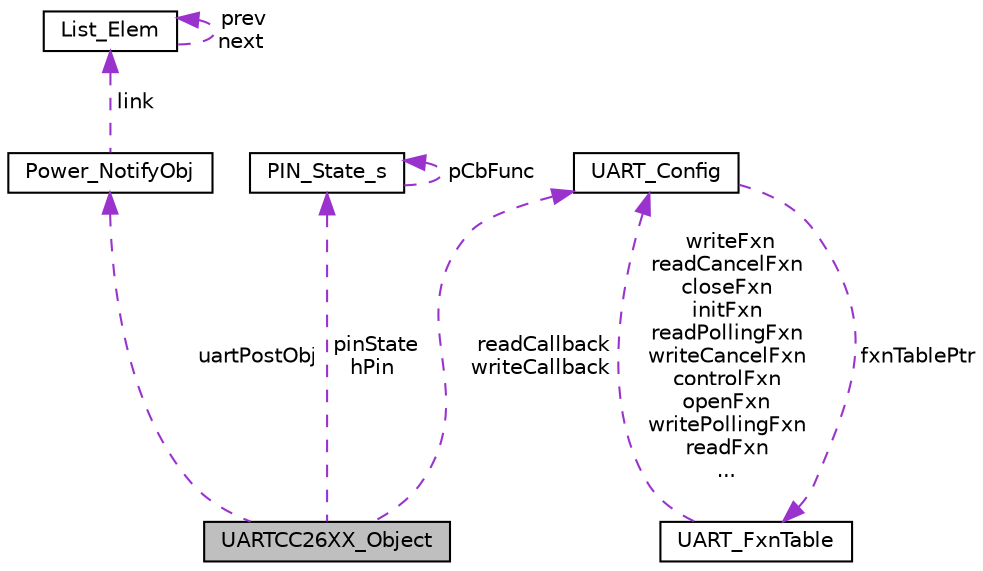 digraph "UARTCC26XX_Object"
{
  edge [fontname="Helvetica",fontsize="10",labelfontname="Helvetica",labelfontsize="10"];
  node [fontname="Helvetica",fontsize="10",shape=record];
  Node1 [label="UARTCC26XX_Object",height=0.2,width=0.4,color="black", fillcolor="grey75", style="filled", fontcolor="black"];
  Node2 -> Node1 [dir="back",color="darkorchid3",fontsize="10",style="dashed",label=" uartPostObj" ];
  Node2 [label="Power_NotifyObj",height=0.2,width=0.4,color="black", fillcolor="white", style="filled",URL="$struct_power___notify_obj.html",tooltip="Power notify object structure. "];
  Node3 -> Node2 [dir="back",color="darkorchid3",fontsize="10",style="dashed",label=" link" ];
  Node3 [label="List_Elem",height=0.2,width=0.4,color="black", fillcolor="white", style="filled",URL="$struct_list___elem.html"];
  Node3 -> Node3 [dir="back",color="darkorchid3",fontsize="10",style="dashed",label=" prev\nnext" ];
  Node4 -> Node1 [dir="back",color="darkorchid3",fontsize="10",style="dashed",label=" pinState\nhPin" ];
  Node4 [label="PIN_State_s",height=0.2,width=0.4,color="black", fillcolor="white", style="filled",URL="$struct_p_i_n___state__s.html",tooltip="underlying data structure for type PIN_State "];
  Node4 -> Node4 [dir="back",color="darkorchid3",fontsize="10",style="dashed",label=" pCbFunc" ];
  Node5 -> Node1 [dir="back",color="darkorchid3",fontsize="10",style="dashed",label=" readCallback\nwriteCallback" ];
  Node5 [label="UART_Config",height=0.2,width=0.4,color="black", fillcolor="white", style="filled",URL="$struct_u_a_r_t___config.html",tooltip="UART Global configuration. "];
  Node6 -> Node5 [dir="back",color="darkorchid3",fontsize="10",style="dashed",label=" fxnTablePtr" ];
  Node6 [label="UART_FxnTable",height=0.2,width=0.4,color="black", fillcolor="white", style="filled",URL="$struct_u_a_r_t___fxn_table.html",tooltip="The definition of a UART function table that contains the required set of functions to control a spec..."];
  Node5 -> Node6 [dir="back",color="darkorchid3",fontsize="10",style="dashed",label=" writeFxn\nreadCancelFxn\ncloseFxn\ninitFxn\nreadPollingFxn\nwriteCancelFxn\ncontrolFxn\nopenFxn\nwritePollingFxn\nreadFxn\n..." ];
}

